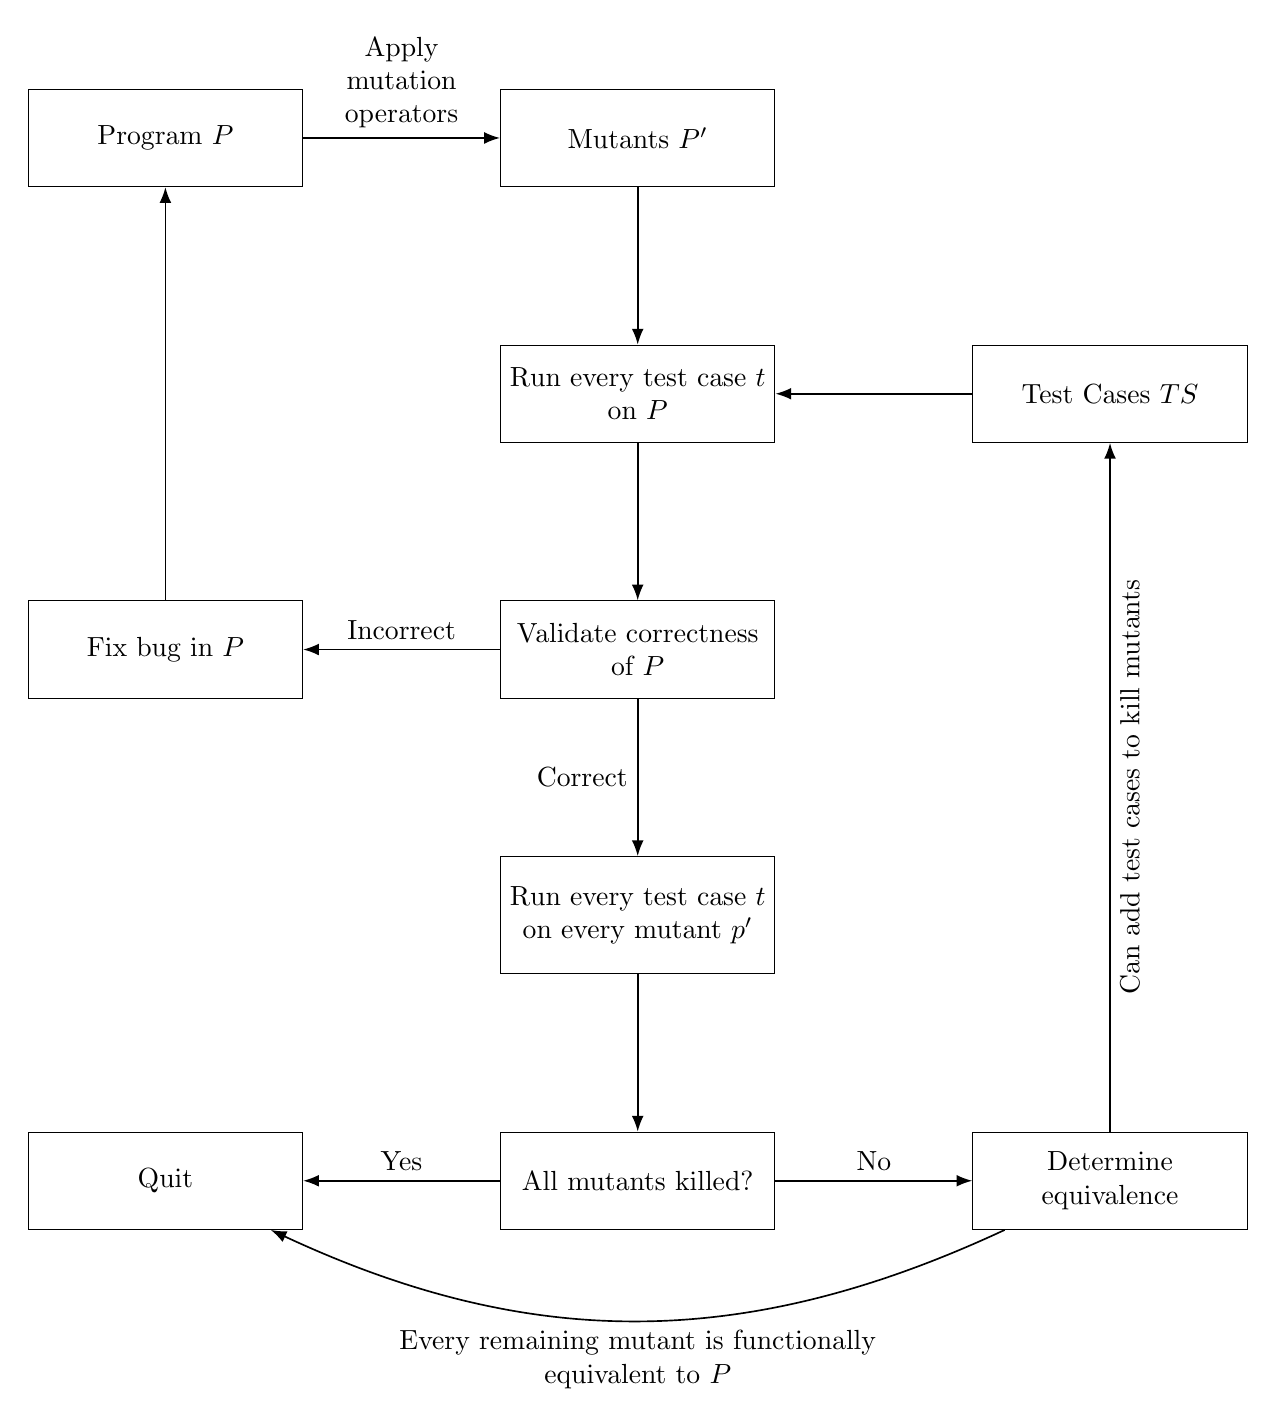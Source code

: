 \begin{tikzpicture}
\tikzset{
	edge/.style={->,> = Latex,semithick}
}

\def\xdiff{2.5cm}
\def\ydiff{2cm}

% Nodes.
\node[draw] (program)
{\begin{minipage}[c][1cm][c]{3.25cm}\centering Program $P$\end{minipage}};

\node[draw] (mutants) [right=\xdiff of program]
{\begin{minipage}[c][1cm][c]{3.25cm}\centering Mutants $P'$\end{minipage}};

\node[draw] (runtestsprogram) [below=\ydiff of mutants]
{\begin{minipage}[c][1cm]{3.25cm}\centering Run every test case $t$ on $P$\end{minipage}};

\node[draw] (testcases) [right=\xdiff of runtestsprogram]
{\begin{minipage}[c][1cm][c]{3.25cm}\centering Test Cases $TS$\end{minipage}};

\node[draw] (validatep) [below=\ydiff of runtestsprogram]
{\begin{minipage}[c][1cm][c]{3.25cm}\centering Validate correctness of $P$\end{minipage}};

\node[draw] (fixbugs) [left=\xdiff of validatep]
{\begin{minipage}[c][1cm][c]{3.25cm}\centering Fix bug in $P$\end{minipage}};

\node[draw] (runtestsmutants) [below=\ydiff of validatep]
{\begin{minipage}[c][1.25cm][c]{3.25cm}\centering Run every test case $t$ on every mutant $p'$\end{minipage}};

\node[draw] (aremutantsdead) [below=\ydiff of runtestsmutants]
{\begin{minipage}[c][1cm][c]{3.25cm}\centering All mutants killed?\end{minipage}};

\node[draw] (determineequivalence) [right=\xdiff of aremutantsdead]
{\begin{minipage}[c][1cm][c]{3.25cm}\centering Determine equivalence\end{minipage}};

\node[draw] (quit) [left=\xdiff of aremutantsdead]
{\begin{minipage}[c][1cm][c]{3.25cm}\centering Quit\end{minipage}};

\draw[edge] (program.east) -- (mutants.west)
node[midway,above]
{\begin{minipage}{2cm}\centering Apply mutation operators\end{minipage}};

\draw[edge] (mutants.south) -- (runtestsprogram.north);

\draw[edge] (runtestsprogram.south) -- (validatep.north);

\draw[edge] (validatep.west) -- (fixbugs.east)
node[midway,above] {Incorrect};

\draw[edge] (fixbugs.north) -- (program.south);

\draw[edge] (validatep.south) -- (runtestsmutants.north)
node[midway,left]
{\begin{minipage}[r]{2cm}\hfill Correct\end{minipage}};

\draw[edge] (runtestsmutants.south) -- (aremutantsdead.north);

\draw[edge] (aremutantsdead.west) -- (quit.east)
node[midway,above] {Yes};

\draw[edge] (aremutantsdead.east) -- (determineequivalence.west)
node[midway,above] {No};

\draw[edge] (determineequivalence.north) -- (testcases.south)
node[midway,right,rotate=90,anchor=north]
{Can add test cases to kill mutants};

\draw[edge] (testcases.west) -- (runtestsprogram.east);

\path (determineequivalence) edge [->,>=Latex,semithick,bend left=25] node [align=center,below]
{\begin{minipage}{7cm}\centering Every remaining mutant is functionally equivalent to $P$\end{minipage}} (quit);

\end{tikzpicture}
